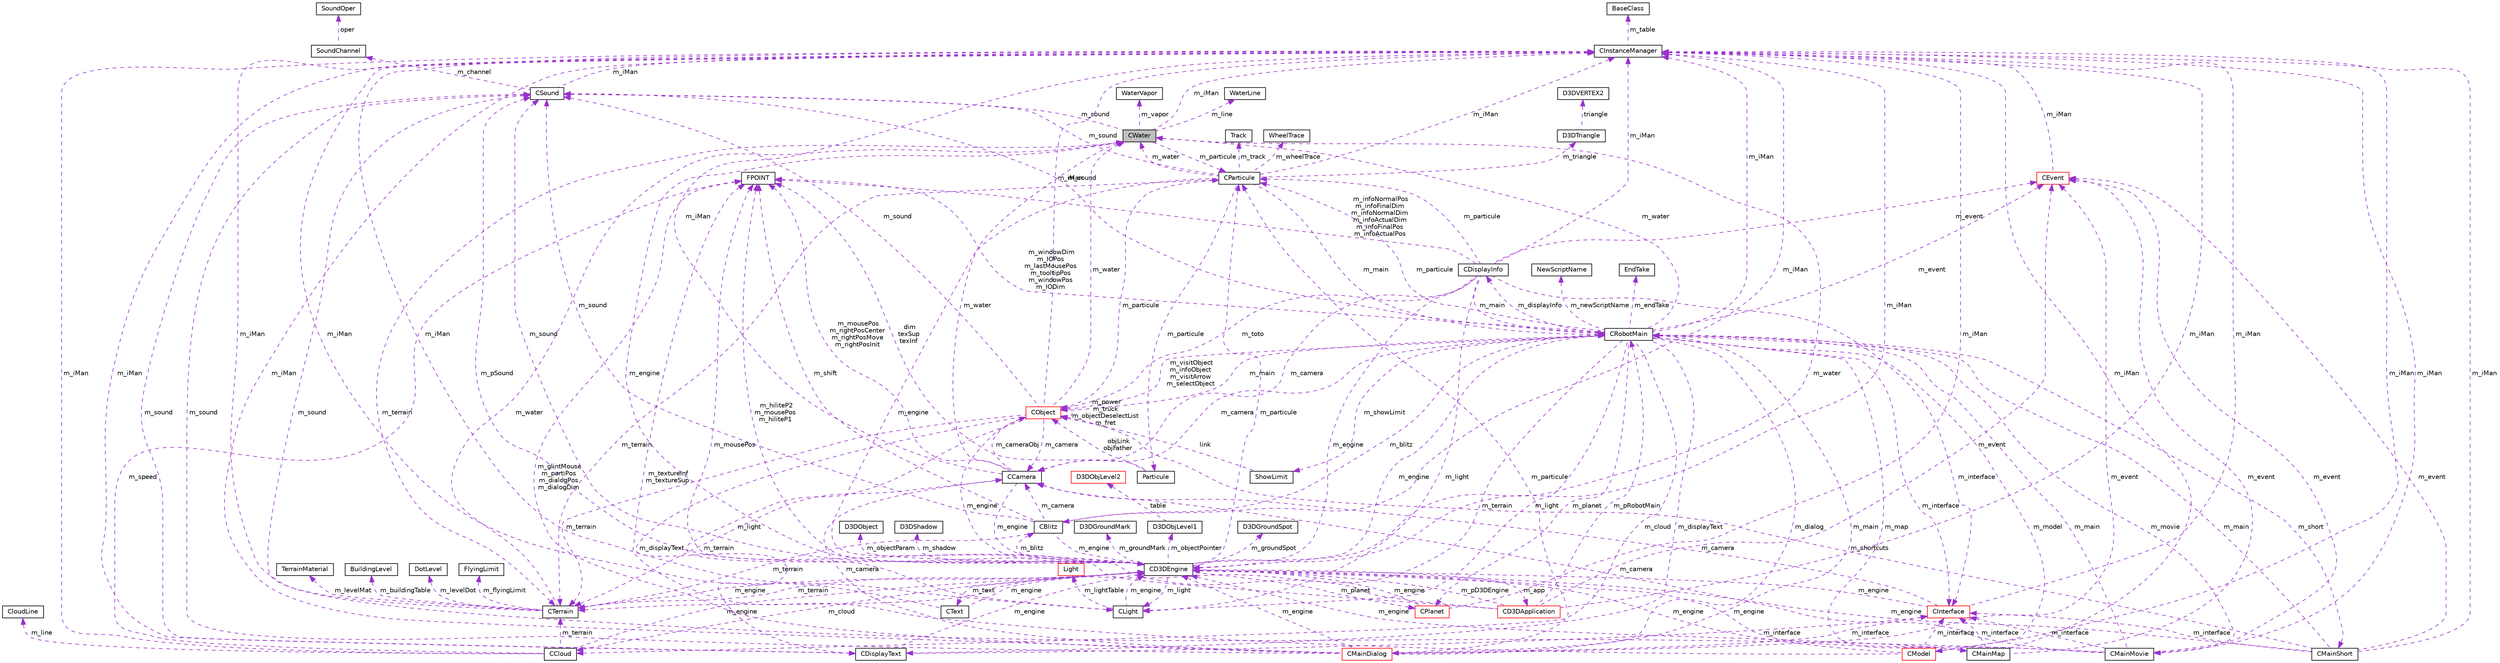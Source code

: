 digraph G
{
  edge [fontname="Helvetica",fontsize="10",labelfontname="Helvetica",labelfontsize="10"];
  node [fontname="Helvetica",fontsize="10",shape=record];
  Node1 [label="CWater",height=0.2,width=0.4,color="black", fillcolor="grey75", style="filled" fontcolor="black"];
  Node2 -> Node1 [dir="back",color="darkorchid3",fontsize="10",style="dashed",label=" m_particule" ,fontname="Helvetica"];
  Node2 [label="CParticule",height=0.2,width=0.4,color="black", fillcolor="white", style="filled",URL="$class_c_particule.html"];
  Node1 -> Node2 [dir="back",color="darkorchid3",fontsize="10",style="dashed",label=" m_water" ,fontname="Helvetica"];
  Node3 -> Node2 [dir="back",color="darkorchid3",fontsize="10",style="dashed",label=" m_main" ,fontname="Helvetica"];
  Node3 [label="CRobotMain",height=0.2,width=0.4,color="black", fillcolor="white", style="filled",URL="$class_c_robot_main.html"];
  Node2 -> Node3 [dir="back",color="darkorchid3",fontsize="10",style="dashed",label=" m_particule" ,fontname="Helvetica"];
  Node1 -> Node3 [dir="back",color="darkorchid3",fontsize="10",style="dashed",label=" m_water" ,fontname="Helvetica"];
  Node4 -> Node3 [dir="back",color="darkorchid3",fontsize="10",style="dashed",label=" m_showLimit" ,fontname="Helvetica"];
  Node4 [label="ShowLimit",height=0.2,width=0.4,color="black", fillcolor="white", style="filled",URL="$struct_show_limit.html"];
  Node5 -> Node4 [dir="back",color="darkorchid3",fontsize="10",style="dashed",label=" link" ,fontname="Helvetica"];
  Node5 [label="CObject",height=0.2,width=0.4,color="red", fillcolor="white", style="filled",URL="$class_c_object.html"];
  Node2 -> Node5 [dir="back",color="darkorchid3",fontsize="10",style="dashed",label=" m_particule" ,fontname="Helvetica"];
  Node1 -> Node5 [dir="back",color="darkorchid3",fontsize="10",style="dashed",label=" m_water" ,fontname="Helvetica"];
  Node6 -> Node5 [dir="back",color="darkorchid3",fontsize="10",style="dashed",label=" m_light" ,fontname="Helvetica"];
  Node6 [label="CLight",height=0.2,width=0.4,color="black", fillcolor="white", style="filled",URL="$class_c_light.html"];
  Node7 -> Node6 [dir="back",color="darkorchid3",fontsize="10",style="dashed",label=" m_lightTable" ,fontname="Helvetica"];
  Node7 [label="Light",height=0.2,width=0.4,color="red", fillcolor="white", style="filled",URL="$struct_light.html"];
  Node8 -> Node6 [dir="back",color="darkorchid3",fontsize="10",style="dashed",label=" m_iMan" ,fontname="Helvetica"];
  Node8 [label="CInstanceManager",height=0.2,width=0.4,color="black", fillcolor="white", style="filled",URL="$class_c_instance_manager.html"];
  Node9 -> Node8 [dir="back",color="darkorchid3",fontsize="10",style="dashed",label=" m_table" ,fontname="Helvetica"];
  Node9 [label="BaseClass",height=0.2,width=0.4,color="black", fillcolor="white", style="filled",URL="$struct_base_class.html"];
  Node10 -> Node6 [dir="back",color="darkorchid3",fontsize="10",style="dashed",label=" m_engine" ,fontname="Helvetica"];
  Node10 [label="CD3DEngine",height=0.2,width=0.4,color="black", fillcolor="white", style="filled",URL="$class_c_d3_d_engine.html"];
  Node11 -> Node10 [dir="back",color="darkorchid3",fontsize="10",style="dashed",label=" m_groundMark" ,fontname="Helvetica"];
  Node11 [label="D3DGroundMark",height=0.2,width=0.4,color="black", fillcolor="white", style="filled",URL="$struct_d3_d_ground_mark.html"];
  Node2 -> Node10 [dir="back",color="darkorchid3",fontsize="10",style="dashed",label=" m_particule" ,fontname="Helvetica"];
  Node1 -> Node10 [dir="back",color="darkorchid3",fontsize="10",style="dashed",label=" m_water" ,fontname="Helvetica"];
  Node12 -> Node10 [dir="back",color="darkorchid3",fontsize="10",style="dashed",label=" m_blitz" ,fontname="Helvetica"];
  Node12 [label="CBlitz",height=0.2,width=0.4,color="black", fillcolor="white", style="filled",URL="$class_c_blitz.html"];
  Node13 -> Node12 [dir="back",color="darkorchid3",fontsize="10",style="dashed",label=" m_camera" ,fontname="Helvetica"];
  Node13 [label="CCamera",height=0.2,width=0.4,color="black", fillcolor="white", style="filled",URL="$class_c_camera.html"];
  Node1 -> Node13 [dir="back",color="darkorchid3",fontsize="10",style="dashed",label=" m_water" ,fontname="Helvetica"];
  Node8 -> Node13 [dir="back",color="darkorchid3",fontsize="10",style="dashed",label=" m_iMan" ,fontname="Helvetica"];
  Node14 -> Node13 [dir="back",color="darkorchid3",fontsize="10",style="dashed",label=" m_terrain" ,fontname="Helvetica"];
  Node14 [label="CTerrain",height=0.2,width=0.4,color="black", fillcolor="white", style="filled",URL="$class_c_terrain.html"];
  Node15 -> Node14 [dir="back",color="darkorchid3",fontsize="10",style="dashed",label=" m_levelMat" ,fontname="Helvetica"];
  Node15 [label="TerrainMaterial",height=0.2,width=0.4,color="black", fillcolor="white", style="filled",URL="$struct_terrain_material.html"];
  Node1 -> Node14 [dir="back",color="darkorchid3",fontsize="10",style="dashed",label=" m_water" ,fontname="Helvetica"];
  Node16 -> Node14 [dir="back",color="darkorchid3",fontsize="10",style="dashed",label=" m_buildingTable" ,fontname="Helvetica"];
  Node16 [label="BuildingLevel",height=0.2,width=0.4,color="black", fillcolor="white", style="filled",URL="$struct_building_level.html"];
  Node8 -> Node14 [dir="back",color="darkorchid3",fontsize="10",style="dashed",label=" m_iMan" ,fontname="Helvetica"];
  Node17 -> Node14 [dir="back",color="darkorchid3",fontsize="10",style="dashed",label=" m_levelDot" ,fontname="Helvetica"];
  Node17 [label="DotLevel",height=0.2,width=0.4,color="black", fillcolor="white", style="filled",URL="$struct_dot_level.html"];
  Node10 -> Node14 [dir="back",color="darkorchid3",fontsize="10",style="dashed",label=" m_engine" ,fontname="Helvetica"];
  Node18 -> Node14 [dir="back",color="darkorchid3",fontsize="10",style="dashed",label=" m_flyingLimit" ,fontname="Helvetica"];
  Node18 [label="FlyingLimit",height=0.2,width=0.4,color="black", fillcolor="white", style="filled",URL="$struct_flying_limit.html"];
  Node19 -> Node13 [dir="back",color="darkorchid3",fontsize="10",style="dashed",label=" m_mousePos\nm_rightPosCenter\nm_rightPosMove\nm_rightPosInit" ,fontname="Helvetica"];
  Node19 [label="FPOINT",height=0.2,width=0.4,color="black", fillcolor="white", style="filled",URL="$struct_f_p_o_i_n_t.html"];
  Node5 -> Node13 [dir="back",color="darkorchid3",fontsize="10",style="dashed",label=" m_cameraObj" ,fontname="Helvetica"];
  Node10 -> Node13 [dir="back",color="darkorchid3",fontsize="10",style="dashed",label=" m_engine" ,fontname="Helvetica"];
  Node8 -> Node12 [dir="back",color="darkorchid3",fontsize="10",style="dashed",label=" m_iMan" ,fontname="Helvetica"];
  Node14 -> Node12 [dir="back",color="darkorchid3",fontsize="10",style="dashed",label=" m_terrain" ,fontname="Helvetica"];
  Node19 -> Node12 [dir="back",color="darkorchid3",fontsize="10",style="dashed",label=" m_shift" ,fontname="Helvetica"];
  Node20 -> Node12 [dir="back",color="darkorchid3",fontsize="10",style="dashed",label=" m_sound" ,fontname="Helvetica"];
  Node20 [label="CSound",height=0.2,width=0.4,color="black", fillcolor="white", style="filled",URL="$class_c_sound.html"];
  Node8 -> Node20 [dir="back",color="darkorchid3",fontsize="10",style="dashed",label=" m_iMan" ,fontname="Helvetica"];
  Node21 -> Node20 [dir="back",color="darkorchid3",fontsize="10",style="dashed",label=" m_channel" ,fontname="Helvetica"];
  Node21 [label="SoundChannel",height=0.2,width=0.4,color="black", fillcolor="white", style="filled",URL="$struct_sound_channel.html"];
  Node22 -> Node21 [dir="back",color="darkorchid3",fontsize="10",style="dashed",label=" oper" ,fontname="Helvetica"];
  Node22 [label="SoundOper",height=0.2,width=0.4,color="black", fillcolor="white", style="filled",URL="$struct_sound_oper.html"];
  Node10 -> Node12 [dir="back",color="darkorchid3",fontsize="10",style="dashed",label=" m_engine" ,fontname="Helvetica"];
  Node6 -> Node10 [dir="back",color="darkorchid3",fontsize="10",style="dashed",label=" m_light" ,fontname="Helvetica"];
  Node23 -> Node10 [dir="back",color="darkorchid3",fontsize="10",style="dashed",label=" m_objectPointer" ,fontname="Helvetica"];
  Node23 [label="D3DObjLevel1",height=0.2,width=0.4,color="black", fillcolor="white", style="filled",URL="$struct_d3_d_obj_level1.html"];
  Node24 -> Node23 [dir="back",color="darkorchid3",fontsize="10",style="dashed",label=" table" ,fontname="Helvetica"];
  Node24 [label="D3DObjLevel2",height=0.2,width=0.4,color="red", fillcolor="white", style="filled",URL="$struct_d3_d_obj_level2.html"];
  Node25 -> Node10 [dir="back",color="darkorchid3",fontsize="10",style="dashed",label=" m_cloud" ,fontname="Helvetica"];
  Node25 [label="CCloud",height=0.2,width=0.4,color="black", fillcolor="white", style="filled",URL="$class_c_cloud.html"];
  Node26 -> Node25 [dir="back",color="darkorchid3",fontsize="10",style="dashed",label=" m_line" ,fontname="Helvetica"];
  Node26 [label="CloudLine",height=0.2,width=0.4,color="black", fillcolor="white", style="filled",URL="$struct_cloud_line.html"];
  Node8 -> Node25 [dir="back",color="darkorchid3",fontsize="10",style="dashed",label=" m_iMan" ,fontname="Helvetica"];
  Node14 -> Node25 [dir="back",color="darkorchid3",fontsize="10",style="dashed",label=" m_terrain" ,fontname="Helvetica"];
  Node19 -> Node25 [dir="back",color="darkorchid3",fontsize="10",style="dashed",label=" m_speed" ,fontname="Helvetica"];
  Node10 -> Node25 [dir="back",color="darkorchid3",fontsize="10",style="dashed",label=" m_engine" ,fontname="Helvetica"];
  Node27 -> Node10 [dir="back",color="darkorchid3",fontsize="10",style="dashed",label=" m_groundSpot" ,fontname="Helvetica"];
  Node27 [label="D3DGroundSpot",height=0.2,width=0.4,color="black", fillcolor="white", style="filled",URL="$struct_d3_d_ground_spot.html"];
  Node8 -> Node10 [dir="back",color="darkorchid3",fontsize="10",style="dashed",label=" m_iMan" ,fontname="Helvetica"];
  Node14 -> Node10 [dir="back",color="darkorchid3",fontsize="10",style="dashed",label=" m_terrain" ,fontname="Helvetica"];
  Node28 -> Node10 [dir="back",color="darkorchid3",fontsize="10",style="dashed",label=" m_app" ,fontname="Helvetica"];
  Node28 [label="CD3DApplication",height=0.2,width=0.4,color="red", fillcolor="white", style="filled",URL="$class_c_d3_d_application.html"];
  Node3 -> Node28 [dir="back",color="darkorchid3",fontsize="10",style="dashed",label=" m_pRobotMain" ,fontname="Helvetica"];
  Node8 -> Node28 [dir="back",color="darkorchid3",fontsize="10",style="dashed",label=" m_iMan" ,fontname="Helvetica"];
  Node29 -> Node28 [dir="back",color="darkorchid3",fontsize="10",style="dashed",label=" m_event" ,fontname="Helvetica"];
  Node29 [label="CEvent",height=0.2,width=0.4,color="red", fillcolor="white", style="filled",URL="$class_c_event.html"];
  Node8 -> Node29 [dir="back",color="darkorchid3",fontsize="10",style="dashed",label=" m_iMan" ,fontname="Helvetica"];
  Node19 -> Node28 [dir="back",color="darkorchid3",fontsize="10",style="dashed",label=" m_mousePos" ,fontname="Helvetica"];
  Node20 -> Node28 [dir="back",color="darkorchid3",fontsize="10",style="dashed",label=" m_pSound" ,fontname="Helvetica"];
  Node10 -> Node28 [dir="back",color="darkorchid3",fontsize="10",style="dashed",label=" m_pD3DEngine" ,fontname="Helvetica"];
  Node19 -> Node10 [dir="back",color="darkorchid3",fontsize="10",style="dashed",label=" m_hiliteP2\nm_mousePos\nm_hiliteP1" ,fontname="Helvetica"];
  Node30 -> Node10 [dir="back",color="darkorchid3",fontsize="10",style="dashed",label=" m_objectParam" ,fontname="Helvetica"];
  Node30 [label="D3DObject",height=0.2,width=0.4,color="black", fillcolor="white", style="filled",URL="$struct_d3_d_object.html"];
  Node20 -> Node10 [dir="back",color="darkorchid3",fontsize="10",style="dashed",label=" m_sound" ,fontname="Helvetica"];
  Node31 -> Node10 [dir="back",color="darkorchid3",fontsize="10",style="dashed",label=" m_planet" ,fontname="Helvetica"];
  Node31 [label="CPlanet",height=0.2,width=0.4,color="red", fillcolor="white", style="filled",URL="$class_c_planet.html"];
  Node8 -> Node31 [dir="back",color="darkorchid3",fontsize="10",style="dashed",label=" m_iMan" ,fontname="Helvetica"];
  Node10 -> Node31 [dir="back",color="darkorchid3",fontsize="10",style="dashed",label=" m_engine" ,fontname="Helvetica"];
  Node32 -> Node10 [dir="back",color="darkorchid3",fontsize="10",style="dashed",label=" m_text" ,fontname="Helvetica"];
  Node32 [label="CText",height=0.2,width=0.4,color="black", fillcolor="white", style="filled",URL="$class_c_text.html"];
  Node8 -> Node32 [dir="back",color="darkorchid3",fontsize="10",style="dashed",label=" m_iMan" ,fontname="Helvetica"];
  Node10 -> Node32 [dir="back",color="darkorchid3",fontsize="10",style="dashed",label=" m_engine" ,fontname="Helvetica"];
  Node33 -> Node10 [dir="back",color="darkorchid3",fontsize="10",style="dashed",label=" m_shadow" ,fontname="Helvetica"];
  Node33 [label="D3DShadow",height=0.2,width=0.4,color="black", fillcolor="white", style="filled",URL="$struct_d3_d_shadow.html"];
  Node13 -> Node5 [dir="back",color="darkorchid3",fontsize="10",style="dashed",label=" m_camera" ,fontname="Helvetica"];
  Node34 -> Node5 [dir="back",color="darkorchid3",fontsize="10",style="dashed",label=" m_displayText" ,fontname="Helvetica"];
  Node34 [label="CDisplayText",height=0.2,width=0.4,color="black", fillcolor="white", style="filled",URL="$class_c_display_text.html"];
  Node35 -> Node34 [dir="back",color="darkorchid3",fontsize="10",style="dashed",label=" m_interface" ,fontname="Helvetica"];
  Node35 [label="CInterface",height=0.2,width=0.4,color="red", fillcolor="white", style="filled",URL="$class_c_interface.html"];
  Node13 -> Node35 [dir="back",color="darkorchid3",fontsize="10",style="dashed",label=" m_camera" ,fontname="Helvetica"];
  Node8 -> Node35 [dir="back",color="darkorchid3",fontsize="10",style="dashed",label=" m_iMan" ,fontname="Helvetica"];
  Node10 -> Node35 [dir="back",color="darkorchid3",fontsize="10",style="dashed",label=" m_engine" ,fontname="Helvetica"];
  Node8 -> Node34 [dir="back",color="darkorchid3",fontsize="10",style="dashed",label=" m_iMan" ,fontname="Helvetica"];
  Node20 -> Node34 [dir="back",color="darkorchid3",fontsize="10",style="dashed",label=" m_sound" ,fontname="Helvetica"];
  Node10 -> Node34 [dir="back",color="darkorchid3",fontsize="10",style="dashed",label=" m_engine" ,fontname="Helvetica"];
  Node3 -> Node5 [dir="back",color="darkorchid3",fontsize="10",style="dashed",label=" m_main" ,fontname="Helvetica"];
  Node8 -> Node5 [dir="back",color="darkorchid3",fontsize="10",style="dashed",label=" m_iMan" ,fontname="Helvetica"];
  Node14 -> Node5 [dir="back",color="darkorchid3",fontsize="10",style="dashed",label=" m_terrain" ,fontname="Helvetica"];
  Node20 -> Node5 [dir="back",color="darkorchid3",fontsize="10",style="dashed",label=" m_sound" ,fontname="Helvetica"];
  Node5 -> Node5 [dir="back",color="darkorchid3",fontsize="10",style="dashed",label=" m_power\nm_truck\nm_objectDeselectList\nm_fret" ,fontname="Helvetica"];
  Node10 -> Node5 [dir="back",color="darkorchid3",fontsize="10",style="dashed",label=" m_engine" ,fontname="Helvetica"];
  Node6 -> Node3 [dir="back",color="darkorchid3",fontsize="10",style="dashed",label=" m_light" ,fontname="Helvetica"];
  Node12 -> Node3 [dir="back",color="darkorchid3",fontsize="10",style="dashed",label=" m_blitz" ,fontname="Helvetica"];
  Node25 -> Node3 [dir="back",color="darkorchid3",fontsize="10",style="dashed",label=" m_cloud" ,fontname="Helvetica"];
  Node36 -> Node3 [dir="back",color="darkorchid3",fontsize="10",style="dashed",label=" m_dialog" ,fontname="Helvetica"];
  Node36 [label="CMainDialog",height=0.2,width=0.4,color="red", fillcolor="white", style="filled",URL="$class_c_main_dialog.html"];
  Node2 -> Node36 [dir="back",color="darkorchid3",fontsize="10",style="dashed",label=" m_particule" ,fontname="Helvetica"];
  Node13 -> Node36 [dir="back",color="darkorchid3",fontsize="10",style="dashed",label=" m_camera" ,fontname="Helvetica"];
  Node35 -> Node36 [dir="back",color="darkorchid3",fontsize="10",style="dashed",label=" m_interface" ,fontname="Helvetica"];
  Node3 -> Node36 [dir="back",color="darkorchid3",fontsize="10",style="dashed",label=" m_main" ,fontname="Helvetica"];
  Node8 -> Node36 [dir="back",color="darkorchid3",fontsize="10",style="dashed",label=" m_iMan" ,fontname="Helvetica"];
  Node29 -> Node36 [dir="back",color="darkorchid3",fontsize="10",style="dashed",label=" m_event" ,fontname="Helvetica"];
  Node19 -> Node36 [dir="back",color="darkorchid3",fontsize="10",style="dashed",label=" m_glintMouse\nm_partiPos\nm_dialogPos\nm_dialogDim" ,fontname="Helvetica"];
  Node20 -> Node36 [dir="back",color="darkorchid3",fontsize="10",style="dashed",label=" m_sound" ,fontname="Helvetica"];
  Node10 -> Node36 [dir="back",color="darkorchid3",fontsize="10",style="dashed",label=" m_engine" ,fontname="Helvetica"];
  Node13 -> Node3 [dir="back",color="darkorchid3",fontsize="10",style="dashed",label=" m_camera" ,fontname="Helvetica"];
  Node37 -> Node3 [dir="back",color="darkorchid3",fontsize="10",style="dashed",label=" m_movie" ,fontname="Helvetica"];
  Node37 [label="CMainMovie",height=0.2,width=0.4,color="black", fillcolor="white", style="filled",URL="$class_c_main_movie.html"];
  Node13 -> Node37 [dir="back",color="darkorchid3",fontsize="10",style="dashed",label=" m_camera" ,fontname="Helvetica"];
  Node3 -> Node37 [dir="back",color="darkorchid3",fontsize="10",style="dashed",label=" m_main" ,fontname="Helvetica"];
  Node35 -> Node37 [dir="back",color="darkorchid3",fontsize="10",style="dashed",label=" m_interface" ,fontname="Helvetica"];
  Node8 -> Node37 [dir="back",color="darkorchid3",fontsize="10",style="dashed",label=" m_iMan" ,fontname="Helvetica"];
  Node29 -> Node37 [dir="back",color="darkorchid3",fontsize="10",style="dashed",label=" m_event" ,fontname="Helvetica"];
  Node20 -> Node37 [dir="back",color="darkorchid3",fontsize="10",style="dashed",label=" m_sound" ,fontname="Helvetica"];
  Node10 -> Node37 [dir="back",color="darkorchid3",fontsize="10",style="dashed",label=" m_engine" ,fontname="Helvetica"];
  Node34 -> Node3 [dir="back",color="darkorchid3",fontsize="10",style="dashed",label=" m_displayText" ,fontname="Helvetica"];
  Node35 -> Node3 [dir="back",color="darkorchid3",fontsize="10",style="dashed",label=" m_interface" ,fontname="Helvetica"];
  Node38 -> Node3 [dir="back",color="darkorchid3",fontsize="10",style="dashed",label=" m_model" ,fontname="Helvetica"];
  Node38 [label="CModel",height=0.2,width=0.4,color="red", fillcolor="white", style="filled",URL="$class_c_model.html"];
  Node35 -> Node38 [dir="back",color="darkorchid3",fontsize="10",style="dashed",label=" m_interface" ,fontname="Helvetica"];
  Node8 -> Node38 [dir="back",color="darkorchid3",fontsize="10",style="dashed",label=" m_iMan" ,fontname="Helvetica"];
  Node19 -> Node38 [dir="back",color="darkorchid3",fontsize="10",style="dashed",label=" m_textureInf\nm_textureSup" ,fontname="Helvetica"];
  Node10 -> Node38 [dir="back",color="darkorchid3",fontsize="10",style="dashed",label=" m_engine" ,fontname="Helvetica"];
  Node8 -> Node3 [dir="back",color="darkorchid3",fontsize="10",style="dashed",label=" m_iMan" ,fontname="Helvetica"];
  Node39 -> Node3 [dir="back",color="darkorchid3",fontsize="10",style="dashed",label=" m_newScriptName" ,fontname="Helvetica"];
  Node39 [label="NewScriptName",height=0.2,width=0.4,color="black", fillcolor="white", style="filled",URL="$struct_new_script_name.html"];
  Node29 -> Node3 [dir="back",color="darkorchid3",fontsize="10",style="dashed",label=" m_event" ,fontname="Helvetica"];
  Node14 -> Node3 [dir="back",color="darkorchid3",fontsize="10",style="dashed",label=" m_terrain" ,fontname="Helvetica"];
  Node19 -> Node3 [dir="back",color="darkorchid3",fontsize="10",style="dashed",label=" m_windowDim\nm_IOPos\nm_lastMousePos\nm_tooltipPos\nm_windowPos\nm_IODim" ,fontname="Helvetica"];
  Node40 -> Node3 [dir="back",color="darkorchid3",fontsize="10",style="dashed",label=" m_short" ,fontname="Helvetica"];
  Node40 [label="CMainShort",height=0.2,width=0.4,color="black", fillcolor="white", style="filled",URL="$class_c_main_short.html"];
  Node3 -> Node40 [dir="back",color="darkorchid3",fontsize="10",style="dashed",label=" m_main" ,fontname="Helvetica"];
  Node35 -> Node40 [dir="back",color="darkorchid3",fontsize="10",style="dashed",label=" m_interface" ,fontname="Helvetica"];
  Node8 -> Node40 [dir="back",color="darkorchid3",fontsize="10",style="dashed",label=" m_iMan" ,fontname="Helvetica"];
  Node29 -> Node40 [dir="back",color="darkorchid3",fontsize="10",style="dashed",label=" m_event" ,fontname="Helvetica"];
  Node5 -> Node40 [dir="back",color="darkorchid3",fontsize="10",style="dashed",label=" m_shortcuts" ,fontname="Helvetica"];
  Node10 -> Node40 [dir="back",color="darkorchid3",fontsize="10",style="dashed",label=" m_engine" ,fontname="Helvetica"];
  Node20 -> Node3 [dir="back",color="darkorchid3",fontsize="10",style="dashed",label=" m_sound" ,fontname="Helvetica"];
  Node31 -> Node3 [dir="back",color="darkorchid3",fontsize="10",style="dashed",label=" m_planet" ,fontname="Helvetica"];
  Node5 -> Node3 [dir="back",color="darkorchid3",fontsize="10",style="dashed",label=" m_visitObject\nm_infoObject\nm_visitArrow\nm_selectObject" ,fontname="Helvetica"];
  Node10 -> Node3 [dir="back",color="darkorchid3",fontsize="10",style="dashed",label=" m_engine" ,fontname="Helvetica"];
  Node41 -> Node3 [dir="back",color="darkorchid3",fontsize="10",style="dashed",label=" m_endTake" ,fontname="Helvetica"];
  Node41 [label="EndTake",height=0.2,width=0.4,color="black", fillcolor="white", style="filled",URL="$struct_end_take.html"];
  Node42 -> Node3 [dir="back",color="darkorchid3",fontsize="10",style="dashed",label=" m_displayInfo" ,fontname="Helvetica"];
  Node42 [label="CDisplayInfo",height=0.2,width=0.4,color="black", fillcolor="white", style="filled",URL="$class_c_display_info.html"];
  Node2 -> Node42 [dir="back",color="darkorchid3",fontsize="10",style="dashed",label=" m_particule" ,fontname="Helvetica"];
  Node6 -> Node42 [dir="back",color="darkorchid3",fontsize="10",style="dashed",label=" m_light" ,fontname="Helvetica"];
  Node13 -> Node42 [dir="back",color="darkorchid3",fontsize="10",style="dashed",label=" m_camera" ,fontname="Helvetica"];
  Node35 -> Node42 [dir="back",color="darkorchid3",fontsize="10",style="dashed",label=" m_interface" ,fontname="Helvetica"];
  Node3 -> Node42 [dir="back",color="darkorchid3",fontsize="10",style="dashed",label=" m_main" ,fontname="Helvetica"];
  Node8 -> Node42 [dir="back",color="darkorchid3",fontsize="10",style="dashed",label=" m_iMan" ,fontname="Helvetica"];
  Node29 -> Node42 [dir="back",color="darkorchid3",fontsize="10",style="dashed",label=" m_event" ,fontname="Helvetica"];
  Node19 -> Node42 [dir="back",color="darkorchid3",fontsize="10",style="dashed",label=" m_infoNormalPos\nm_infoFinalDim\nm_infoNormalDim\nm_infoActualDim\nm_infoFinalPos\nm_infoActualPos" ,fontname="Helvetica"];
  Node5 -> Node42 [dir="back",color="darkorchid3",fontsize="10",style="dashed",label=" m_toto" ,fontname="Helvetica"];
  Node10 -> Node42 [dir="back",color="darkorchid3",fontsize="10",style="dashed",label=" m_engine" ,fontname="Helvetica"];
  Node43 -> Node3 [dir="back",color="darkorchid3",fontsize="10",style="dashed",label=" m_map" ,fontname="Helvetica"];
  Node43 [label="CMainMap",height=0.2,width=0.4,color="black", fillcolor="white", style="filled",URL="$class_c_main_map.html"];
  Node35 -> Node43 [dir="back",color="darkorchid3",fontsize="10",style="dashed",label=" m_interface" ,fontname="Helvetica"];
  Node8 -> Node43 [dir="back",color="darkorchid3",fontsize="10",style="dashed",label=" m_iMan" ,fontname="Helvetica"];
  Node29 -> Node43 [dir="back",color="darkorchid3",fontsize="10",style="dashed",label=" m_event" ,fontname="Helvetica"];
  Node10 -> Node43 [dir="back",color="darkorchid3",fontsize="10",style="dashed",label=" m_engine" ,fontname="Helvetica"];
  Node8 -> Node2 [dir="back",color="darkorchid3",fontsize="10",style="dashed",label=" m_iMan" ,fontname="Helvetica"];
  Node44 -> Node2 [dir="back",color="darkorchid3",fontsize="10",style="dashed",label=" m_track" ,fontname="Helvetica"];
  Node44 [label="Track",height=0.2,width=0.4,color="black", fillcolor="white", style="filled",URL="$struct_track.html"];
  Node45 -> Node2 [dir="back",color="darkorchid3",fontsize="10",style="dashed",label=" m_particule" ,fontname="Helvetica"];
  Node45 [label="Particule",height=0.2,width=0.4,color="black", fillcolor="white", style="filled",URL="$struct_particule.html"];
  Node19 -> Node45 [dir="back",color="darkorchid3",fontsize="10",style="dashed",label=" dim\ntexSup\ntexInf" ,fontname="Helvetica"];
  Node5 -> Node45 [dir="back",color="darkorchid3",fontsize="10",style="dashed",label=" objLink\nobjFather" ,fontname="Helvetica"];
  Node14 -> Node2 [dir="back",color="darkorchid3",fontsize="10",style="dashed",label=" m_terrain" ,fontname="Helvetica"];
  Node20 -> Node2 [dir="back",color="darkorchid3",fontsize="10",style="dashed",label=" m_sound" ,fontname="Helvetica"];
  Node46 -> Node2 [dir="back",color="darkorchid3",fontsize="10",style="dashed",label=" m_triangle" ,fontname="Helvetica"];
  Node46 [label="D3DTriangle",height=0.2,width=0.4,color="black", fillcolor="white", style="filled",URL="$struct_d3_d_triangle.html"];
  Node47 -> Node46 [dir="back",color="darkorchid3",fontsize="10",style="dashed",label=" triangle" ,fontname="Helvetica"];
  Node47 [label="D3DVERTEX2",height=0.2,width=0.4,color="black", fillcolor="white", style="filled",URL="$struct_d3_d_v_e_r_t_e_x2.html"];
  Node10 -> Node2 [dir="back",color="darkorchid3",fontsize="10",style="dashed",label=" m_engine" ,fontname="Helvetica"];
  Node48 -> Node2 [dir="back",color="darkorchid3",fontsize="10",style="dashed",label=" m_wheelTrace" ,fontname="Helvetica"];
  Node48 [label="WheelTrace",height=0.2,width=0.4,color="black", fillcolor="white", style="filled",URL="$struct_wheel_trace.html"];
  Node8 -> Node1 [dir="back",color="darkorchid3",fontsize="10",style="dashed",label=" m_iMan" ,fontname="Helvetica"];
  Node14 -> Node1 [dir="back",color="darkorchid3",fontsize="10",style="dashed",label=" m_terrain" ,fontname="Helvetica"];
  Node49 -> Node1 [dir="back",color="darkorchid3",fontsize="10",style="dashed",label=" m_line" ,fontname="Helvetica"];
  Node49 [label="WaterLine",height=0.2,width=0.4,color="black", fillcolor="white", style="filled",URL="$struct_water_line.html"];
  Node20 -> Node1 [dir="back",color="darkorchid3",fontsize="10",style="dashed",label=" m_sound" ,fontname="Helvetica"];
  Node50 -> Node1 [dir="back",color="darkorchid3",fontsize="10",style="dashed",label=" m_vapor" ,fontname="Helvetica"];
  Node50 [label="WaterVapor",height=0.2,width=0.4,color="black", fillcolor="white", style="filled",URL="$struct_water_vapor.html"];
  Node10 -> Node1 [dir="back",color="darkorchid3",fontsize="10",style="dashed",label=" m_engine" ,fontname="Helvetica"];
}
